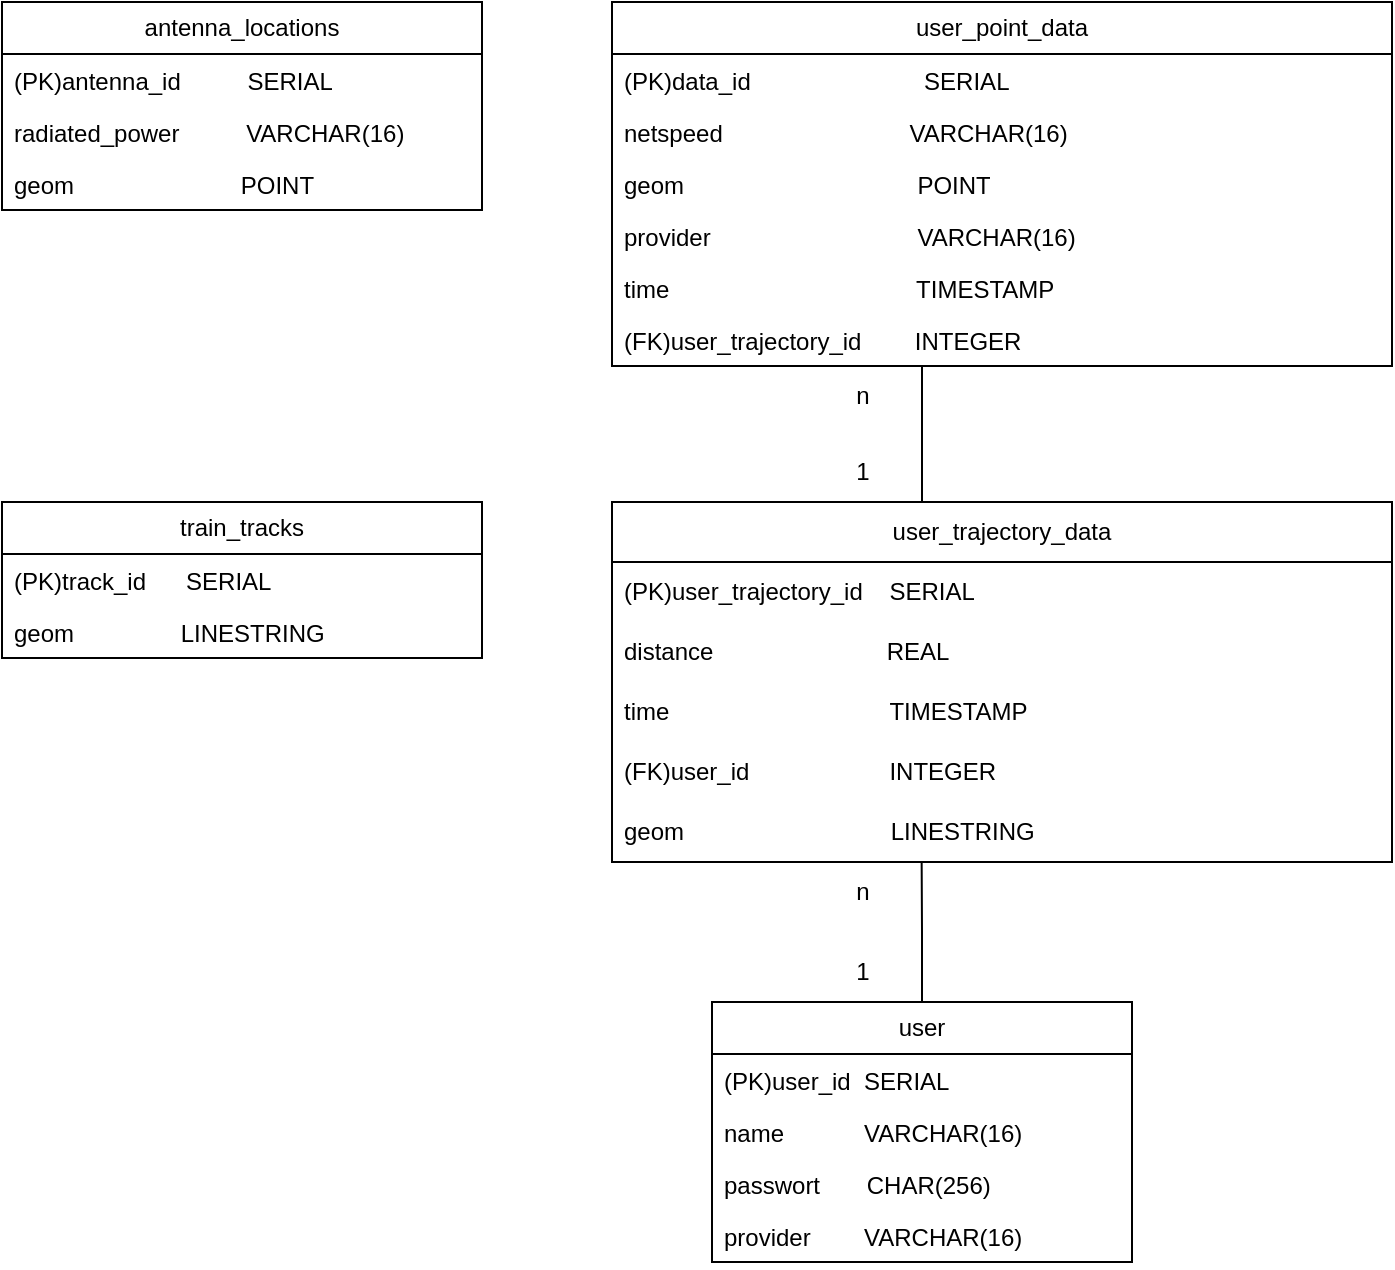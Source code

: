 <mxfile version="22.1.0" type="device">
  <diagram name="Page-1" id="zCWHC759Y4SdwzUhnHew">
    <mxGraphModel dx="1050" dy="534" grid="1" gridSize="10" guides="1" tooltips="1" connect="1" arrows="1" fold="1" page="1" pageScale="1" pageWidth="850" pageHeight="1100" math="0" shadow="0">
      <root>
        <mxCell id="0" />
        <mxCell id="1" parent="0" />
        <mxCell id="vFpNjaLAlR57axLrJAsz-14" value="antenna_locations" style="swimlane;fontStyle=0;childLayout=stackLayout;horizontal=1;startSize=26;fillColor=none;horizontalStack=0;resizeParent=1;resizeParentMax=0;resizeLast=0;collapsible=1;marginBottom=0;whiteSpace=wrap;html=1;" parent="1" vertex="1">
          <mxGeometry x="95" y="120" width="240" height="104" as="geometry" />
        </mxCell>
        <mxCell id="jnLyRZTdmZkc8WvYbUFP-9" value="(PK)antenna_id&amp;nbsp; &amp;nbsp; &amp;nbsp; &amp;nbsp; &amp;nbsp; SERIAL" style="text;strokeColor=none;fillColor=none;align=left;verticalAlign=top;spacingLeft=4;spacingRight=4;overflow=hidden;rotatable=0;points=[[0,0.5],[1,0.5]];portConstraint=eastwest;whiteSpace=wrap;html=1;" parent="vFpNjaLAlR57axLrJAsz-14" vertex="1">
          <mxGeometry y="26" width="240" height="26" as="geometry" />
        </mxCell>
        <mxCell id="vFpNjaLAlR57axLrJAsz-16" value="radiated_power&amp;nbsp; &amp;nbsp; &amp;nbsp; &amp;nbsp; &amp;nbsp; VARCHAR(16)" style="text;strokeColor=none;fillColor=none;align=left;verticalAlign=top;spacingLeft=4;spacingRight=4;overflow=hidden;rotatable=0;points=[[0,0.5],[1,0.5]];portConstraint=eastwest;whiteSpace=wrap;html=1;" parent="vFpNjaLAlR57axLrJAsz-14" vertex="1">
          <mxGeometry y="52" width="240" height="26" as="geometry" />
        </mxCell>
        <mxCell id="vFpNjaLAlR57axLrJAsz-17" value="geom&amp;nbsp; &amp;nbsp; &amp;nbsp; &amp;nbsp; &amp;nbsp; &amp;nbsp; &amp;nbsp; &amp;nbsp; &amp;nbsp; &amp;nbsp; &amp;nbsp; &amp;nbsp; &amp;nbsp;POINT" style="text;strokeColor=none;fillColor=none;align=left;verticalAlign=top;spacingLeft=4;spacingRight=4;overflow=hidden;rotatable=0;points=[[0,0.5],[1,0.5]];portConstraint=eastwest;whiteSpace=wrap;html=1;" parent="vFpNjaLAlR57axLrJAsz-14" vertex="1">
          <mxGeometry y="78" width="240" height="26" as="geometry" />
        </mxCell>
        <mxCell id="vFpNjaLAlR57axLrJAsz-26" value="train_tracks" style="swimlane;fontStyle=0;childLayout=stackLayout;horizontal=1;startSize=26;fillColor=none;horizontalStack=0;resizeParent=1;resizeParentMax=0;resizeLast=0;collapsible=1;marginBottom=0;whiteSpace=wrap;html=1;" parent="1" vertex="1">
          <mxGeometry x="95" y="370" width="240" height="78" as="geometry" />
        </mxCell>
        <mxCell id="vFpNjaLAlR57axLrJAsz-27" value="(PK)track_id&amp;nbsp; &amp;nbsp; &amp;nbsp; SERIAL" style="text;strokeColor=none;fillColor=none;align=left;verticalAlign=top;spacingLeft=4;spacingRight=4;overflow=hidden;rotatable=0;points=[[0,0.5],[1,0.5]];portConstraint=eastwest;whiteSpace=wrap;html=1;" parent="vFpNjaLAlR57axLrJAsz-26" vertex="1">
          <mxGeometry y="26" width="240" height="26" as="geometry" />
        </mxCell>
        <mxCell id="jnLyRZTdmZkc8WvYbUFP-10" value="geom&amp;nbsp; &amp;nbsp; &amp;nbsp; &amp;nbsp; &amp;nbsp; &amp;nbsp; &amp;nbsp; &amp;nbsp; LINESTRING" style="text;strokeColor=none;fillColor=none;align=left;verticalAlign=top;spacingLeft=4;spacingRight=4;overflow=hidden;rotatable=0;points=[[0,0.5],[1,0.5]];portConstraint=eastwest;whiteSpace=wrap;html=1;" parent="vFpNjaLAlR57axLrJAsz-26" vertex="1">
          <mxGeometry y="52" width="240" height="26" as="geometry" />
        </mxCell>
        <mxCell id="nANA73NJmoprFmoWspLX-11" style="edgeStyle=orthogonalEdgeStyle;rounded=0;orthogonalLoop=1;jettySize=auto;html=1;endArrow=none;endFill=0;" parent="1" source="vFpNjaLAlR57axLrJAsz-30" target="nANA73NJmoprFmoWspLX-1" edge="1">
          <mxGeometry relative="1" as="geometry">
            <Array as="points">
              <mxPoint x="555" y="330" />
              <mxPoint x="555" y="330" />
            </Array>
          </mxGeometry>
        </mxCell>
        <mxCell id="vFpNjaLAlR57axLrJAsz-30" value="user_point_data" style="swimlane;fontStyle=0;childLayout=stackLayout;horizontal=1;startSize=26;fillColor=none;horizontalStack=0;resizeParent=1;resizeParentMax=0;resizeLast=0;collapsible=1;marginBottom=0;whiteSpace=wrap;html=1;" parent="1" vertex="1">
          <mxGeometry x="400" y="120" width="390" height="182" as="geometry" />
        </mxCell>
        <mxCell id="jnLyRZTdmZkc8WvYbUFP-11" value="(PK)data_id&amp;nbsp; &amp;nbsp; &amp;nbsp; &amp;nbsp; &amp;nbsp; &amp;nbsp; &amp;nbsp; &amp;nbsp; &amp;nbsp; &amp;nbsp; &amp;nbsp; &amp;nbsp; &amp;nbsp; SERIAL" style="text;strokeColor=none;fillColor=none;align=left;verticalAlign=top;spacingLeft=4;spacingRight=4;overflow=hidden;rotatable=0;points=[[0,0.5],[1,0.5]];portConstraint=eastwest;whiteSpace=wrap;html=1;" parent="vFpNjaLAlR57axLrJAsz-30" vertex="1">
          <mxGeometry y="26" width="390" height="26" as="geometry" />
        </mxCell>
        <mxCell id="vFpNjaLAlR57axLrJAsz-31" value="netspeed&amp;nbsp; &amp;nbsp; &amp;nbsp; &amp;nbsp; &amp;nbsp; &amp;nbsp; &amp;nbsp; &amp;nbsp; &amp;nbsp; &amp;nbsp; &amp;nbsp; &amp;nbsp; &amp;nbsp; &amp;nbsp; VARCHAR(16)" style="text;strokeColor=none;fillColor=none;align=left;verticalAlign=top;spacingLeft=4;spacingRight=4;overflow=hidden;rotatable=0;points=[[0,0.5],[1,0.5]];portConstraint=eastwest;whiteSpace=wrap;html=1;" parent="vFpNjaLAlR57axLrJAsz-30" vertex="1">
          <mxGeometry y="52" width="390" height="26" as="geometry" />
        </mxCell>
        <mxCell id="vFpNjaLAlR57axLrJAsz-32" value="geom&amp;nbsp; &amp;nbsp; &amp;nbsp; &amp;nbsp; &amp;nbsp; &amp;nbsp; &amp;nbsp; &amp;nbsp; &amp;nbsp; &amp;nbsp; &amp;nbsp; &amp;nbsp; &amp;nbsp; &amp;nbsp; &amp;nbsp; &amp;nbsp; &amp;nbsp; &amp;nbsp;POINT" style="text;strokeColor=none;fillColor=none;align=left;verticalAlign=top;spacingLeft=4;spacingRight=4;overflow=hidden;rotatable=0;points=[[0,0.5],[1,0.5]];portConstraint=eastwest;whiteSpace=wrap;html=1;" parent="vFpNjaLAlR57axLrJAsz-30" vertex="1">
          <mxGeometry y="78" width="390" height="26" as="geometry" />
        </mxCell>
        <mxCell id="vFpNjaLAlR57axLrJAsz-33" value="provider&amp;nbsp; &amp;nbsp; &amp;nbsp; &amp;nbsp; &amp;nbsp; &amp;nbsp; &amp;nbsp; &amp;nbsp; &amp;nbsp; &amp;nbsp; &amp;nbsp; &amp;nbsp; &amp;nbsp; &amp;nbsp; &amp;nbsp; &amp;nbsp;VARCHAR(16)" style="text;strokeColor=none;fillColor=none;align=left;verticalAlign=top;spacingLeft=4;spacingRight=4;overflow=hidden;rotatable=0;points=[[0,0.5],[1,0.5]];portConstraint=eastwest;whiteSpace=wrap;html=1;" parent="vFpNjaLAlR57axLrJAsz-30" vertex="1">
          <mxGeometry y="104" width="390" height="26" as="geometry" />
        </mxCell>
        <mxCell id="nANA73NJmoprFmoWspLX-13" value="time&amp;nbsp; &amp;nbsp; &amp;nbsp; &amp;nbsp; &amp;nbsp; &amp;nbsp; &amp;nbsp; &amp;nbsp; &amp;nbsp; &amp;nbsp; &amp;nbsp; &amp;nbsp; &amp;nbsp; &amp;nbsp; &amp;nbsp; &amp;nbsp; &amp;nbsp; &amp;nbsp; &amp;nbsp;TIMESTAMP" style="text;strokeColor=none;fillColor=none;align=left;verticalAlign=top;spacingLeft=4;spacingRight=4;overflow=hidden;rotatable=0;points=[[0,0.5],[1,0.5]];portConstraint=eastwest;whiteSpace=wrap;html=1;" parent="vFpNjaLAlR57axLrJAsz-30" vertex="1">
          <mxGeometry y="130" width="390" height="26" as="geometry" />
        </mxCell>
        <mxCell id="5vU2waXRdWaTLx6UUcuV-9" value="(FK)user_trajectory_id&amp;nbsp; &amp;nbsp; &amp;nbsp; &amp;nbsp; INTEGER" style="text;strokeColor=none;fillColor=none;align=left;verticalAlign=top;spacingLeft=4;spacingRight=4;overflow=hidden;rotatable=0;points=[[0,0.5],[1,0.5]];portConstraint=eastwest;whiteSpace=wrap;html=1;" parent="vFpNjaLAlR57axLrJAsz-30" vertex="1">
          <mxGeometry y="156" width="390" height="26" as="geometry" />
        </mxCell>
        <mxCell id="5vU2waXRdWaTLx6UUcuV-1" value="user" style="swimlane;fontStyle=0;childLayout=stackLayout;horizontal=1;startSize=26;fillColor=none;horizontalStack=0;resizeParent=1;resizeParentMax=0;resizeLast=0;collapsible=1;marginBottom=0;whiteSpace=wrap;html=1;" parent="1" vertex="1">
          <mxGeometry x="450" y="620" width="210" height="130" as="geometry" />
        </mxCell>
        <mxCell id="5vU2waXRdWaTLx6UUcuV-2" value="(PK)user_id&amp;nbsp; SERIAL" style="text;strokeColor=none;fillColor=none;align=left;verticalAlign=top;spacingLeft=4;spacingRight=4;overflow=hidden;rotatable=0;points=[[0,0.5],[1,0.5]];portConstraint=eastwest;whiteSpace=wrap;html=1;" parent="5vU2waXRdWaTLx6UUcuV-1" vertex="1">
          <mxGeometry y="26" width="210" height="26" as="geometry" />
        </mxCell>
        <mxCell id="jnLyRZTdmZkc8WvYbUFP-1" value="name&amp;nbsp; &amp;nbsp; &amp;nbsp; &amp;nbsp; &amp;nbsp; &amp;nbsp; VARCHAR(16)" style="text;strokeColor=none;fillColor=none;align=left;verticalAlign=top;spacingLeft=4;spacingRight=4;overflow=hidden;rotatable=0;points=[[0,0.5],[1,0.5]];portConstraint=eastwest;whiteSpace=wrap;html=1;" parent="5vU2waXRdWaTLx6UUcuV-1" vertex="1">
          <mxGeometry y="52" width="210" height="26" as="geometry" />
        </mxCell>
        <mxCell id="5vU2waXRdWaTLx6UUcuV-3" value="passwort&amp;nbsp; &amp;nbsp; &amp;nbsp; &amp;nbsp;CHAR(256)" style="text;strokeColor=none;fillColor=none;align=left;verticalAlign=top;spacingLeft=4;spacingRight=4;overflow=hidden;rotatable=0;points=[[0,0.5],[1,0.5]];portConstraint=eastwest;whiteSpace=wrap;html=1;" parent="5vU2waXRdWaTLx6UUcuV-1" vertex="1">
          <mxGeometry y="78" width="210" height="26" as="geometry" />
        </mxCell>
        <mxCell id="5vU2waXRdWaTLx6UUcuV-4" value="provider&amp;nbsp; &amp;nbsp; &amp;nbsp; &amp;nbsp; VARCHAR(16)" style="text;strokeColor=none;fillColor=none;align=left;verticalAlign=top;spacingLeft=4;spacingRight=4;overflow=hidden;rotatable=0;points=[[0,0.5],[1,0.5]];portConstraint=eastwest;whiteSpace=wrap;html=1;" parent="5vU2waXRdWaTLx6UUcuV-1" vertex="1">
          <mxGeometry y="104" width="210" height="26" as="geometry" />
        </mxCell>
        <mxCell id="5vU2waXRdWaTLx6UUcuV-6" value="n" style="text;html=1;align=center;verticalAlign=middle;resizable=0;points=[];autosize=1;strokeColor=none;fillColor=none;rotation=0;" parent="1" vertex="1">
          <mxGeometry x="510" y="302" width="30" height="30" as="geometry" />
        </mxCell>
        <mxCell id="5vU2waXRdWaTLx6UUcuV-7" value="1" style="text;html=1;align=center;verticalAlign=middle;resizable=0;points=[];autosize=1;strokeColor=none;fillColor=none;" parent="1" vertex="1">
          <mxGeometry x="510" y="340" width="30" height="30" as="geometry" />
        </mxCell>
        <mxCell id="nANA73NJmoprFmoWspLX-1" value="user_trajectory_data" style="swimlane;fontStyle=0;childLayout=stackLayout;horizontal=1;startSize=30;horizontalStack=0;resizeParent=1;resizeParentMax=0;resizeLast=0;collapsible=1;marginBottom=0;whiteSpace=wrap;html=1;" parent="1" vertex="1">
          <mxGeometry x="400" y="370" width="390" height="180" as="geometry" />
        </mxCell>
        <mxCell id="nANA73NJmoprFmoWspLX-3" value="(PK)user_trajectory_id&amp;nbsp; &amp;nbsp; SERIAL" style="text;strokeColor=none;fillColor=none;align=left;verticalAlign=middle;spacingLeft=4;spacingRight=4;overflow=hidden;points=[[0,0.5],[1,0.5]];portConstraint=eastwest;rotatable=0;whiteSpace=wrap;html=1;" parent="nANA73NJmoprFmoWspLX-1" vertex="1">
          <mxGeometry y="30" width="390" height="30" as="geometry" />
        </mxCell>
        <mxCell id="nANA73NJmoprFmoWspLX-4" value="distance&amp;nbsp; &amp;nbsp; &amp;nbsp; &amp;nbsp; &amp;nbsp; &amp;nbsp; &amp;nbsp; &amp;nbsp; &amp;nbsp; &amp;nbsp; &amp;nbsp; &amp;nbsp; &amp;nbsp; REAL" style="text;strokeColor=none;fillColor=none;align=left;verticalAlign=middle;spacingLeft=4;spacingRight=4;overflow=hidden;points=[[0,0.5],[1,0.5]];portConstraint=eastwest;rotatable=0;whiteSpace=wrap;html=1;" parent="nANA73NJmoprFmoWspLX-1" vertex="1">
          <mxGeometry y="60" width="390" height="30" as="geometry" />
        </mxCell>
        <mxCell id="nANA73NJmoprFmoWspLX-12" value="time&amp;nbsp; &amp;nbsp; &amp;nbsp; &amp;nbsp; &amp;nbsp; &amp;nbsp; &amp;nbsp; &amp;nbsp; &amp;nbsp; &amp;nbsp; &amp;nbsp; &amp;nbsp; &amp;nbsp; &amp;nbsp; &amp;nbsp; &amp;nbsp; &amp;nbsp;TIMESTAMP" style="text;strokeColor=none;fillColor=none;align=left;verticalAlign=middle;spacingLeft=4;spacingRight=4;overflow=hidden;points=[[0,0.5],[1,0.5]];portConstraint=eastwest;rotatable=0;whiteSpace=wrap;html=1;" parent="nANA73NJmoprFmoWspLX-1" vertex="1">
          <mxGeometry y="90" width="390" height="30" as="geometry" />
        </mxCell>
        <mxCell id="nANA73NJmoprFmoWspLX-9" value="(FK)user_id&amp;nbsp; &amp;nbsp; &amp;nbsp; &amp;nbsp; &amp;nbsp; &amp;nbsp; &amp;nbsp; &amp;nbsp; &amp;nbsp; &amp;nbsp; &amp;nbsp;INTEGER" style="text;strokeColor=none;fillColor=none;align=left;verticalAlign=middle;spacingLeft=4;spacingRight=4;overflow=hidden;points=[[0,0.5],[1,0.5]];portConstraint=eastwest;rotatable=0;whiteSpace=wrap;html=1;" parent="nANA73NJmoprFmoWspLX-1" vertex="1">
          <mxGeometry y="120" width="390" height="30" as="geometry" />
        </mxCell>
        <mxCell id="nANA73NJmoprFmoWspLX-20" value="geom&amp;nbsp; &amp;nbsp; &amp;nbsp; &amp;nbsp; &amp;nbsp; &amp;nbsp; &amp;nbsp; &amp;nbsp; &amp;nbsp; &amp;nbsp; &amp;nbsp; &amp;nbsp; &amp;nbsp; &amp;nbsp; &amp;nbsp; &amp;nbsp;LINESTRING" style="text;strokeColor=none;fillColor=none;align=left;verticalAlign=middle;spacingLeft=4;spacingRight=4;overflow=hidden;points=[[0,0.5],[1,0.5]];portConstraint=eastwest;rotatable=0;whiteSpace=wrap;html=1;" parent="nANA73NJmoprFmoWspLX-1" vertex="1">
          <mxGeometry y="150" width="390" height="30" as="geometry" />
        </mxCell>
        <mxCell id="nANA73NJmoprFmoWspLX-16" value="n" style="text;html=1;align=center;verticalAlign=middle;resizable=0;points=[];autosize=1;strokeColor=none;fillColor=none;" parent="1" vertex="1">
          <mxGeometry x="510" y="550" width="30" height="30" as="geometry" />
        </mxCell>
        <mxCell id="nANA73NJmoprFmoWspLX-17" value="1" style="text;html=1;align=center;verticalAlign=middle;resizable=0;points=[];autosize=1;strokeColor=none;fillColor=none;rotation=0;" parent="1" vertex="1">
          <mxGeometry x="510" y="590" width="30" height="30" as="geometry" />
        </mxCell>
        <mxCell id="nANA73NJmoprFmoWspLX-22" style="edgeStyle=orthogonalEdgeStyle;rounded=0;orthogonalLoop=1;jettySize=auto;html=1;entryX=0.397;entryY=1;entryDx=0;entryDy=0;entryPerimeter=0;endArrow=none;endFill=0;" parent="1" source="5vU2waXRdWaTLx6UUcuV-1" target="nANA73NJmoprFmoWspLX-20" edge="1">
          <mxGeometry relative="1" as="geometry" />
        </mxCell>
      </root>
    </mxGraphModel>
  </diagram>
</mxfile>
